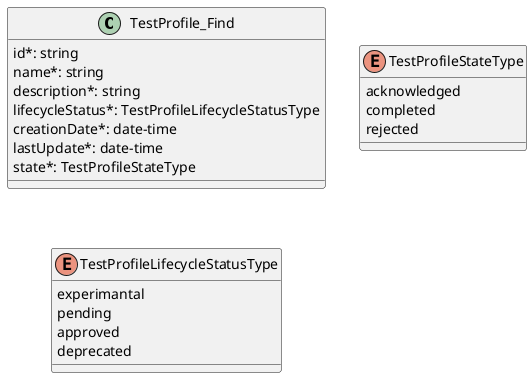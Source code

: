 @startuml useCase2Model

class TestProfile_Find {

    id*: string
    name*: string
    description*: string
    lifecycleStatus*: TestProfileLifecycleStatusType
    creationDate*: date-time
    lastUpdate*: date-time
    state*: TestProfileStateType
}

enum TestProfileStateType {

    acknowledged
    completed
    rejected
}


enum TestProfileLifecycleStatusType {
    experimantal
    pending
    approved
    deprecated
}

@enduml